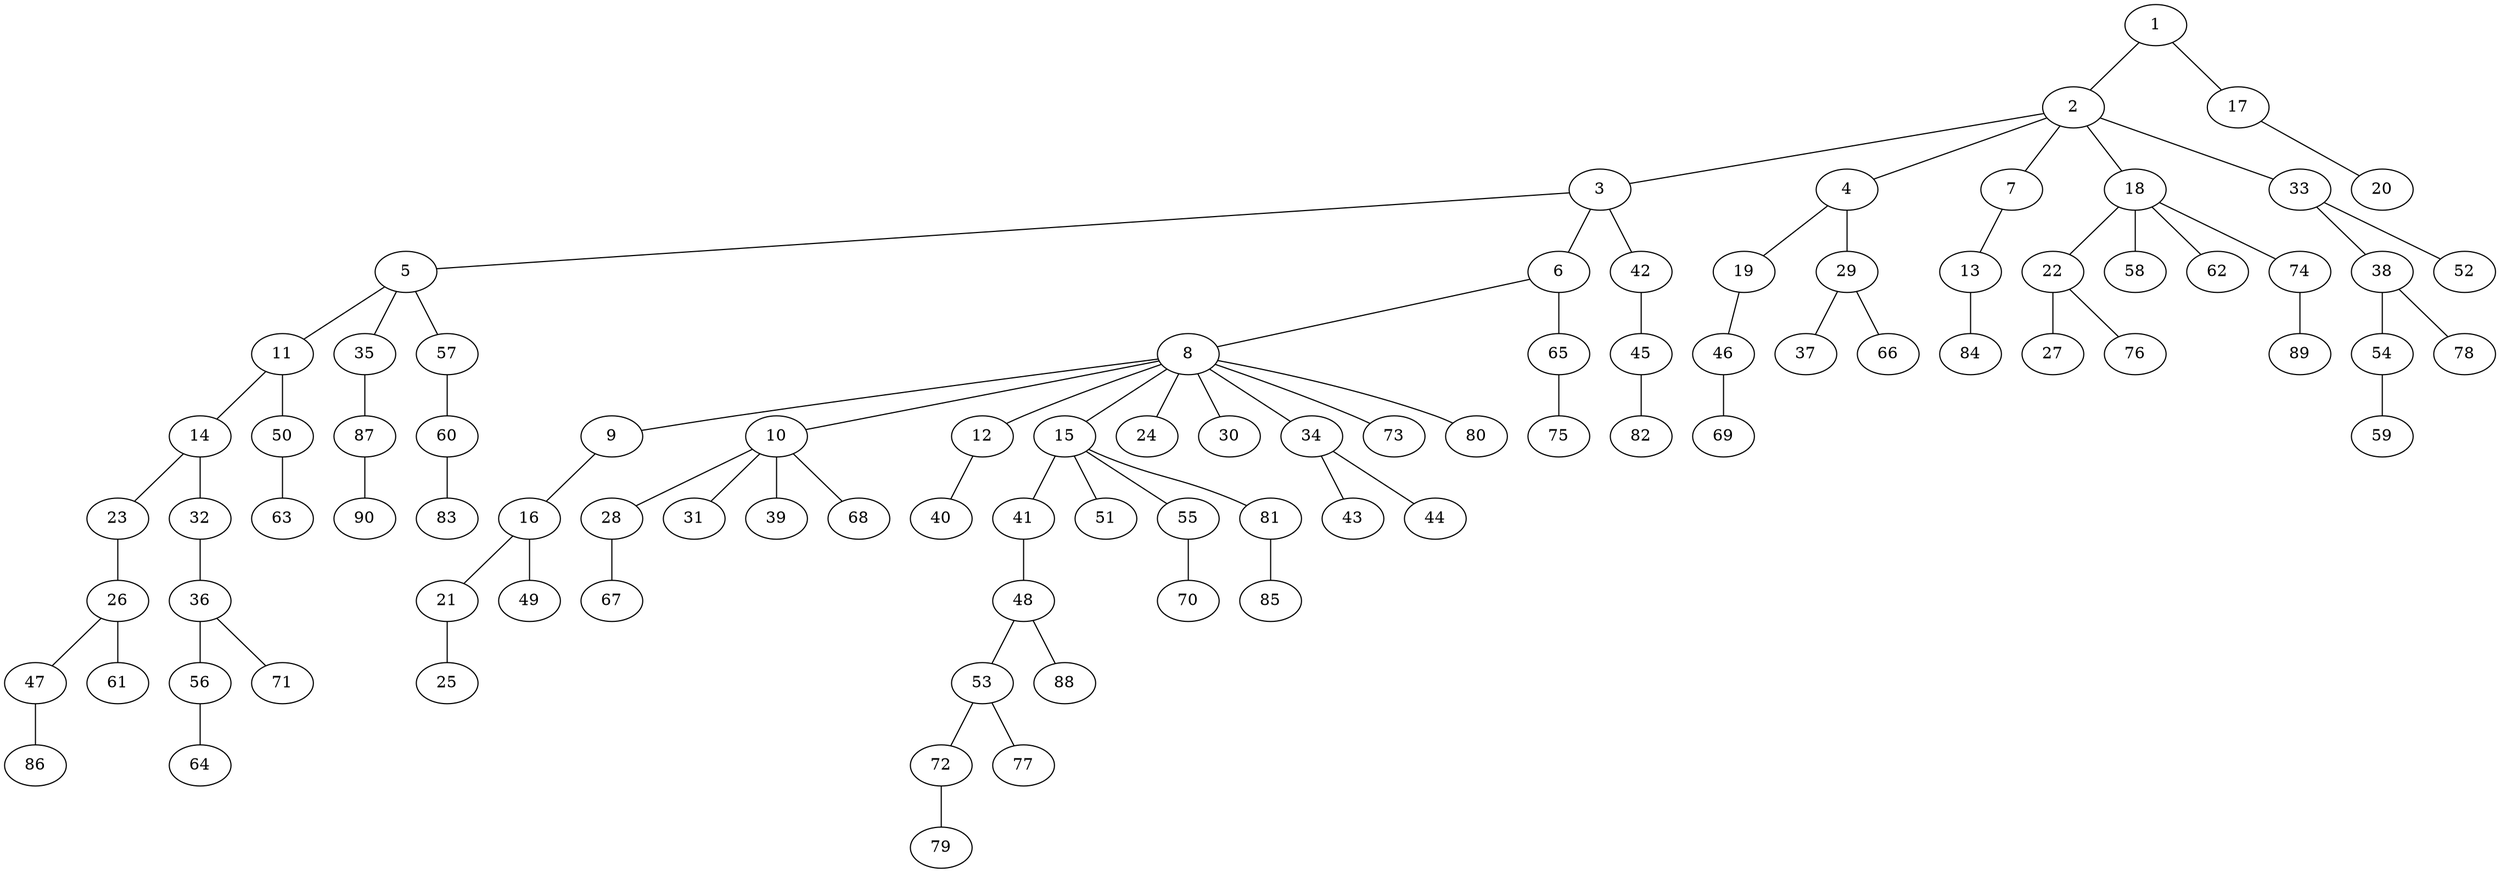 graph graphname {1--2
1--17
2--3
2--4
2--7
2--18
2--33
3--5
3--6
3--42
4--19
4--29
5--11
5--35
5--57
6--8
6--65
7--13
8--9
8--10
8--12
8--15
8--24
8--30
8--34
8--73
8--80
9--16
10--28
10--31
10--39
10--68
11--14
11--50
12--40
13--84
14--23
14--32
15--41
15--51
15--55
15--81
16--21
16--49
17--20
18--22
18--58
18--62
18--74
19--46
21--25
22--27
22--76
23--26
26--47
26--61
28--67
29--37
29--66
32--36
33--38
33--52
34--43
34--44
35--87
36--56
36--71
38--54
38--78
41--48
42--45
45--82
46--69
47--86
48--53
48--88
50--63
53--72
53--77
54--59
55--70
56--64
57--60
60--83
65--75
72--79
74--89
81--85
87--90
}